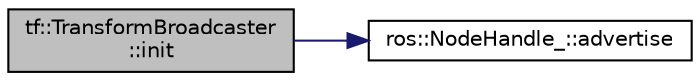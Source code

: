 digraph "tf::TransformBroadcaster::init"
{
  edge [fontname="Helvetica",fontsize="10",labelfontname="Helvetica",labelfontsize="10"];
  node [fontname="Helvetica",fontsize="10",shape=record];
  rankdir="LR";
  Node1 [label="tf::TransformBroadcaster\l::init",height=0.2,width=0.4,color="black", fillcolor="grey75", style="filled" fontcolor="black"];
  Node1 -> Node2 [color="midnightblue",fontsize="10",style="solid",fontname="Helvetica"];
  Node2 [label="ros::NodeHandle_::advertise",height=0.2,width=0.4,color="black", fillcolor="white", style="filled",URL="$classros_1_1_node_handle__.html#a975edaafd62f5eee09e2e7572a0cbaea"];
}

